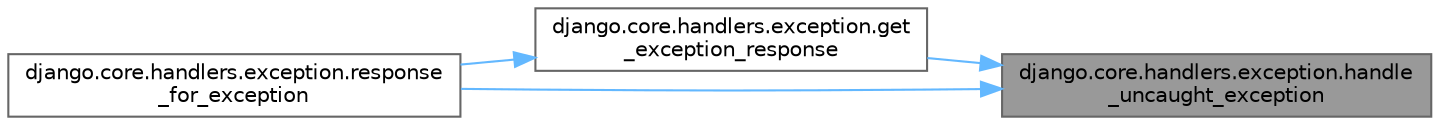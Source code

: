 digraph "django.core.handlers.exception.handle_uncaught_exception"
{
 // LATEX_PDF_SIZE
  bgcolor="transparent";
  edge [fontname=Helvetica,fontsize=10,labelfontname=Helvetica,labelfontsize=10];
  node [fontname=Helvetica,fontsize=10,shape=box,height=0.2,width=0.4];
  rankdir="RL";
  Node1 [id="Node000001",label="django.core.handlers.exception.handle\l_uncaught_exception",height=0.2,width=0.4,color="gray40", fillcolor="grey60", style="filled", fontcolor="black",tooltip=" "];
  Node1 -> Node2 [id="edge1_Node000001_Node000002",dir="back",color="steelblue1",style="solid",tooltip=" "];
  Node2 [id="Node000002",label="django.core.handlers.exception.get\l_exception_response",height=0.2,width=0.4,color="grey40", fillcolor="white", style="filled",URL="$namespacedjango_1_1core_1_1handlers_1_1exception.html#a3770aae9d7db985e4d80eceb059d133c",tooltip=" "];
  Node2 -> Node3 [id="edge2_Node000002_Node000003",dir="back",color="steelblue1",style="solid",tooltip=" "];
  Node3 [id="Node000003",label="django.core.handlers.exception.response\l_for_exception",height=0.2,width=0.4,color="grey40", fillcolor="white", style="filled",URL="$namespacedjango_1_1core_1_1handlers_1_1exception.html#a054ae8bb5151467668ad56ebefb2f73f",tooltip=" "];
  Node1 -> Node3 [id="edge3_Node000001_Node000003",dir="back",color="steelblue1",style="solid",tooltip=" "];
}

